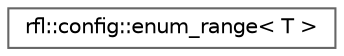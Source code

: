 digraph "类继承关系图"
{
 // LATEX_PDF_SIZE
  bgcolor="transparent";
  edge [fontname=Helvetica,fontsize=10,labelfontname=Helvetica,labelfontsize=10];
  node [fontname=Helvetica,fontsize=10,shape=box,height=0.2,width=0.4];
  rankdir="LR";
  Node0 [id="Node000000",label="rfl::config::enum_range\< T \>",height=0.2,width=0.4,color="grey40", fillcolor="white", style="filled",URL="$structrfl_1_1config_1_1enum__range.html",tooltip=" "];
}
